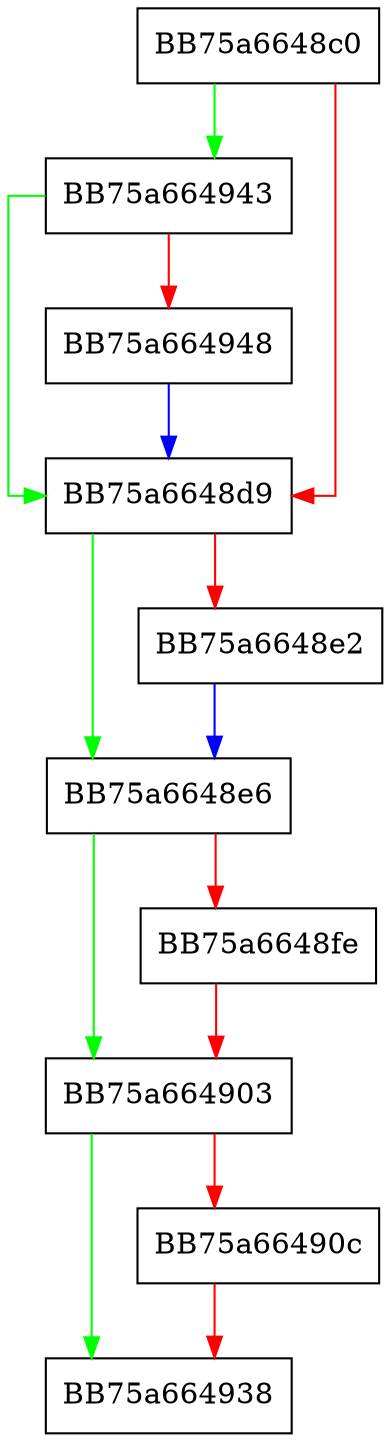 digraph set_thread_pool {
  node [shape="box"];
  graph [splines=ortho];
  BB75a6648c0 -> BB75a664943 [color="green"];
  BB75a6648c0 -> BB75a6648d9 [color="red"];
  BB75a6648d9 -> BB75a6648e6 [color="green"];
  BB75a6648d9 -> BB75a6648e2 [color="red"];
  BB75a6648e2 -> BB75a6648e6 [color="blue"];
  BB75a6648e6 -> BB75a664903 [color="green"];
  BB75a6648e6 -> BB75a6648fe [color="red"];
  BB75a6648fe -> BB75a664903 [color="red"];
  BB75a664903 -> BB75a664938 [color="green"];
  BB75a664903 -> BB75a66490c [color="red"];
  BB75a66490c -> BB75a664938 [color="red"];
  BB75a664943 -> BB75a6648d9 [color="green"];
  BB75a664943 -> BB75a664948 [color="red"];
  BB75a664948 -> BB75a6648d9 [color="blue"];
}
